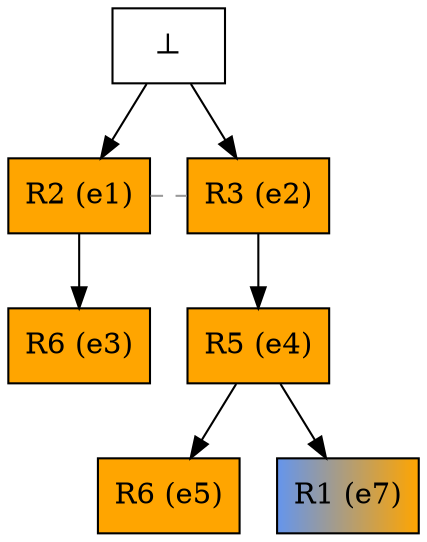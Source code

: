 digraph test {
  e1 -> e3;
  e2 -> e4;
  e4 -> e5;
  e4 -> e7;
  e0 -> e1;
  e0 -> e2;

//conflicts
  e1 -> e2 [arrowhead=none color=gray60 style=dashed constraint=false];

  e1 [color="black" fillcolor="orange:orange" label="R2 (e1)" shape=box style=filled];
  e2 [color="black" fillcolor="orange:orange" label="R3 (e2)" shape=box style=filled];
  e3 [color="black" fillcolor="orange:orange" label="R6 (e3)" shape=box style=filled];
  e4 [color="black" fillcolor="orange:orange" label="R5 (e4)" shape=box style=filled];
  e5 [color="black" fillcolor="orange:orange" label="R6 (e5)" shape=box style=filled];
  e7 [color="black" fillcolor="cornflowerblue:orange" label="R1 (e7)" shape=box style=filled];
  e0 [fillcolor="white" label="⊥" shape=box style=filled];
}
